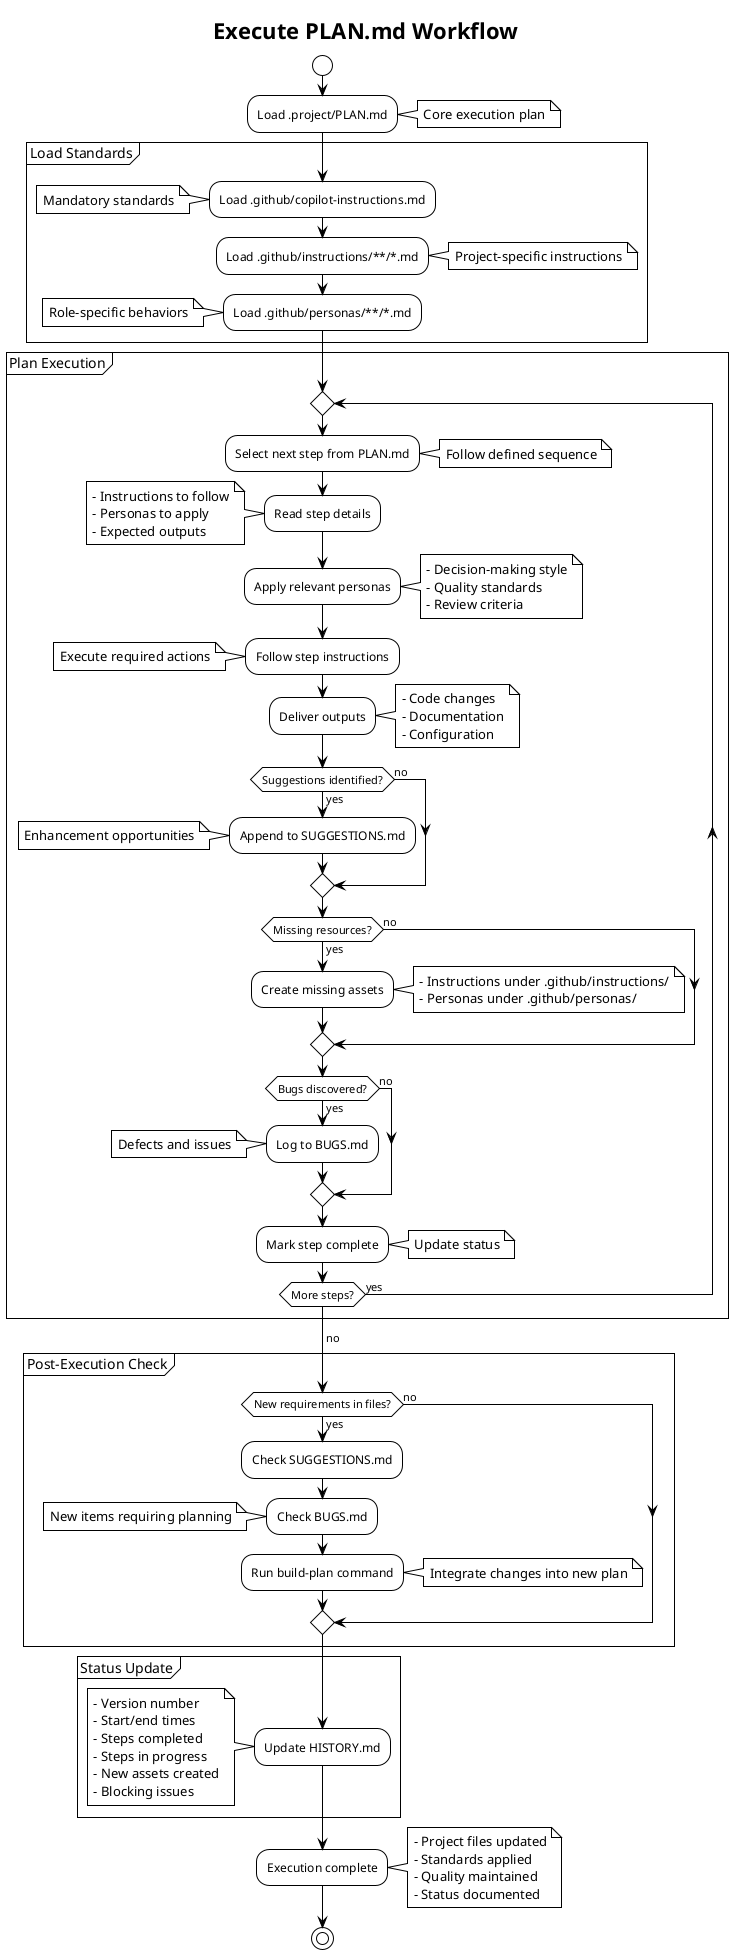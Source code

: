@startuml RunPlanWorkflow
!theme plain
title Execute PLAN.md Workflow

start

:Load .project/PLAN.md;
note right: Core execution plan

partition "Load Standards" {
  :Load .github/copilot-instructions.md;
  note left: Mandatory standards
  
  :Load .github/instructions/**/*.md;
  note right: Project-specific instructions
  
  :Load .github/personas/**/*.md;
  note left: Role-specific behaviors
}

partition "Plan Execution" {
  repeat
    :Select next step from PLAN.md;
    note right: Follow defined sequence
    
    :Read step details;
    note left
      - Instructions to follow
      - Personas to apply
      - Expected outputs
    end note
    
    :Apply relevant personas;
    note right
      - Decision-making style
      - Quality standards
      - Review criteria
    end note
    
    :Follow step instructions;
    note left: Execute required actions
    
    :Deliver outputs;
    note right
      - Code changes
      - Documentation
      - Configuration
    end note
    
    if (Suggestions identified?) then (yes)
      :Append to SUGGESTIONS.md;
      note left: Enhancement opportunities
    else (no)
    endif
    
    if (Missing resources?) then (yes)
      :Create missing assets;
      note right
        - Instructions under .github/instructions/
        - Personas under .github/personas/
      end note
    else (no)
    endif
    
    if (Bugs discovered?) then (yes)
      :Log to BUGS.md;
      note left: Defects and issues
    else (no)
    endif
    
    :Mark step complete;
    note right: Update status
    
  repeat while (More steps?) is (yes)
  -> no;
}

partition "Post-Execution Check" {
  if (New requirements in files?) then (yes)
    :Check SUGGESTIONS.md;
    :Check BUGS.md;
    note left: New items requiring planning
    
    :Run build-plan command;
    note right: Integrate changes into new plan
  else (no)
  endif
}

partition "Status Update" {
  :Update HISTORY.md;
  note left
    - Version number
    - Start/end times
    - Steps completed
    - Steps in progress
    - New assets created
    - Blocking issues
  end note
}

:Execution complete;
note right
  - Project files updated
  - Standards applied
  - Quality maintained
  - Status documented
end note

stop

@enduml
